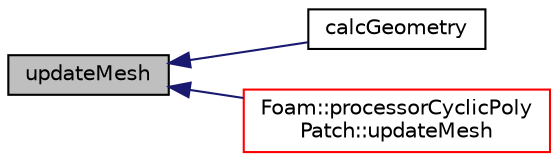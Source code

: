 digraph "updateMesh"
{
  bgcolor="transparent";
  edge [fontname="Helvetica",fontsize="10",labelfontname="Helvetica",labelfontsize="10"];
  node [fontname="Helvetica",fontsize="10",shape=record];
  rankdir="LR";
  Node358 [label="updateMesh",height=0.2,width=0.4,color="black", fillcolor="grey75", style="filled", fontcolor="black"];
  Node358 -> Node359 [dir="back",color="midnightblue",fontsize="10",style="solid",fontname="Helvetica"];
  Node359 [label="calcGeometry",height=0.2,width=0.4,color="black",URL="$a28609.html#a99ee15e7e7eff38649dece8470111742",tooltip="Calculate the patch geometry with externally. "];
  Node358 -> Node360 [dir="back",color="midnightblue",fontsize="10",style="solid",fontname="Helvetica"];
  Node360 [label="Foam::processorCyclicPoly\lPatch::updateMesh",height=0.2,width=0.4,color="red",URL="$a28613.html#a06139aa7a91eeed82560f0c3d03d1845",tooltip="Update of the patch topology. "];
}
